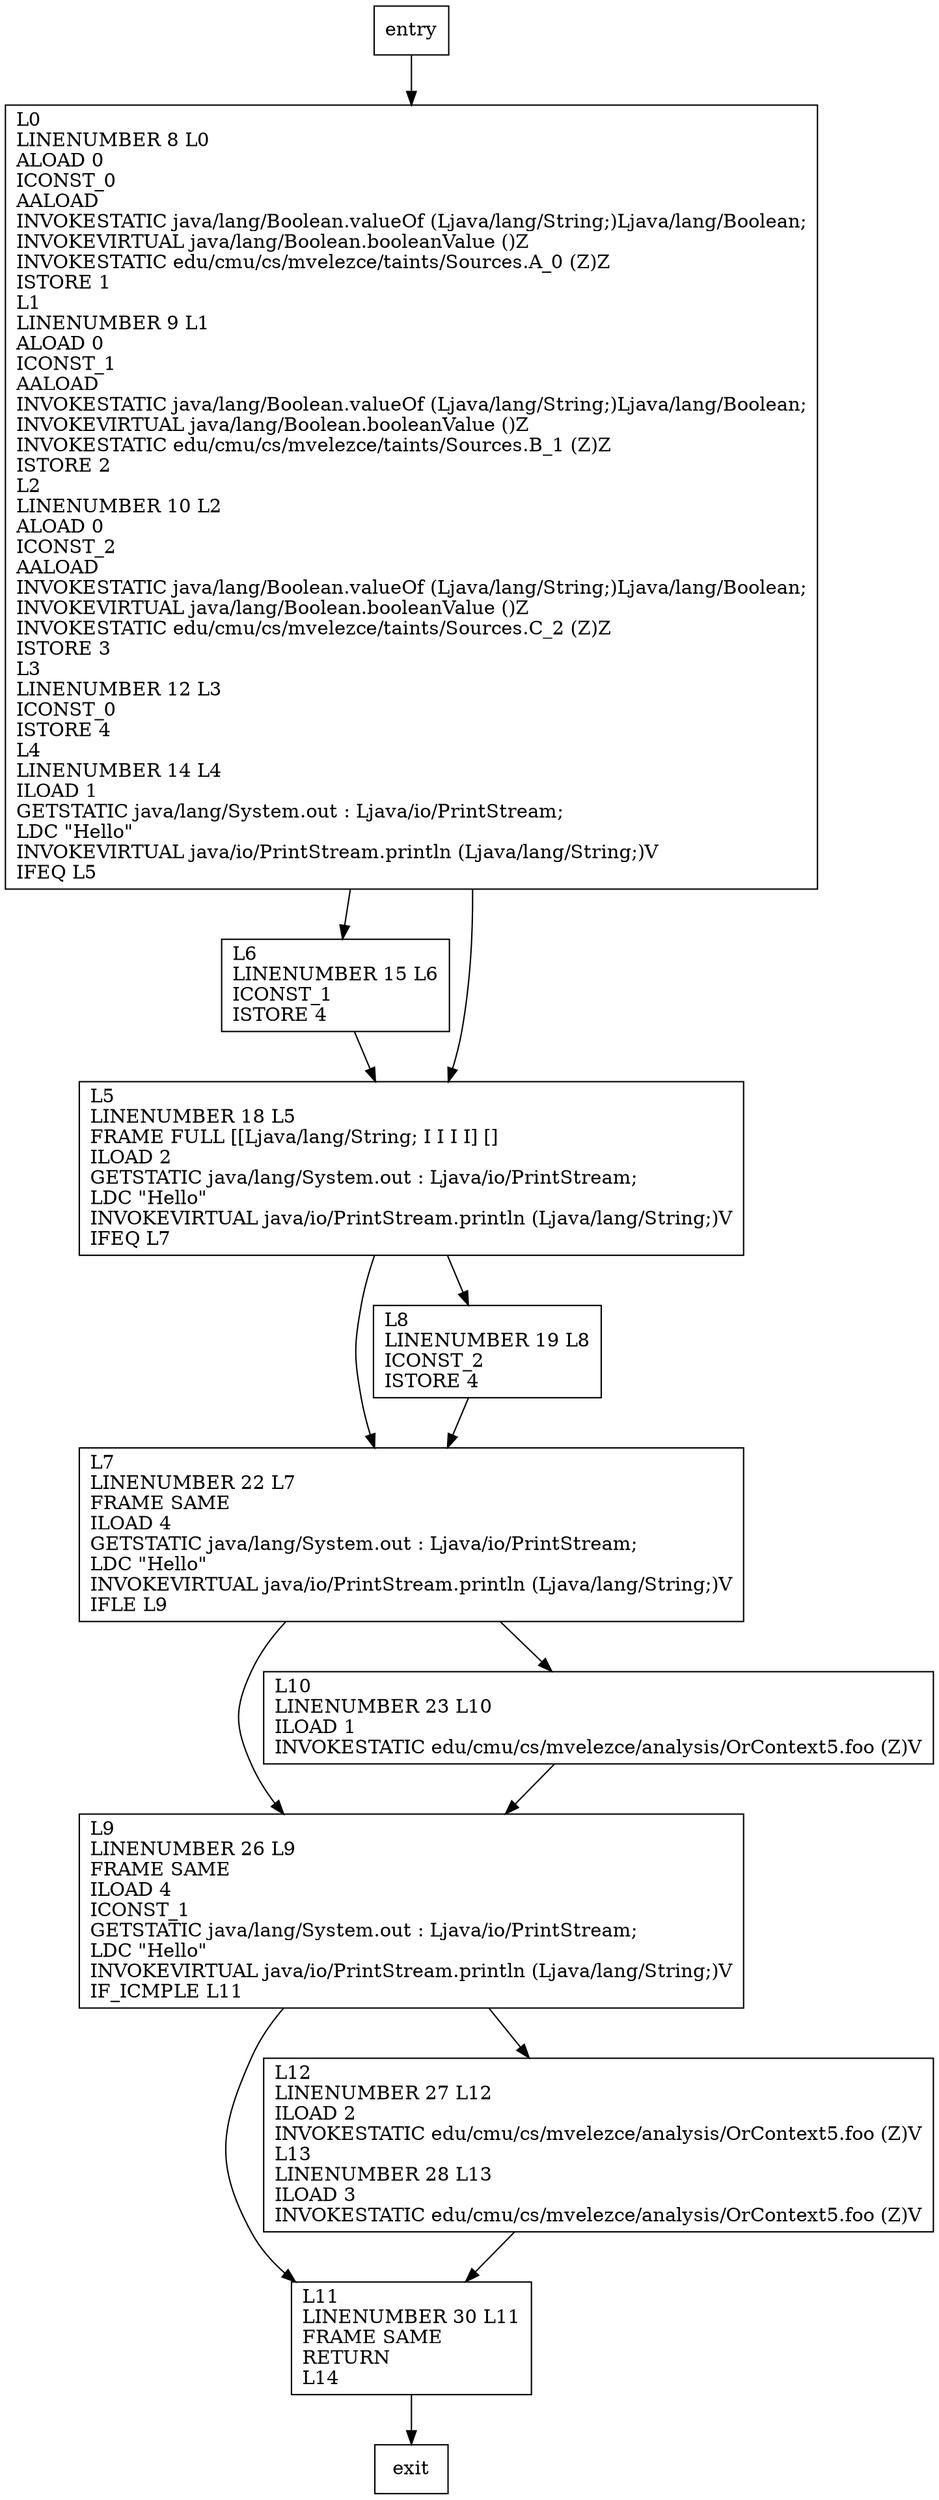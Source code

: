 digraph main {
node [shape=record];
671596011 [label="L9\lLINENUMBER 26 L9\lFRAME SAME\lILOAD 4\lICONST_1\lGETSTATIC java/lang/System.out : Ljava/io/PrintStream;\lLDC \"Hello\"\lINVOKEVIRTUAL java/io/PrintStream.println (Ljava/lang/String;)V\lIF_ICMPLE L11\l"];
1896074070 [label="L6\lLINENUMBER 15 L6\lICONST_1\lISTORE 4\l"];
781091365 [label="L7\lLINENUMBER 22 L7\lFRAME SAME\lILOAD 4\lGETSTATIC java/lang/System.out : Ljava/io/PrintStream;\lLDC \"Hello\"\lINVOKEVIRTUAL java/io/PrintStream.println (Ljava/lang/String;)V\lIFLE L9\l"];
24650043 [label="L0\lLINENUMBER 8 L0\lALOAD 0\lICONST_0\lAALOAD\lINVOKESTATIC java/lang/Boolean.valueOf (Ljava/lang/String;)Ljava/lang/Boolean;\lINVOKEVIRTUAL java/lang/Boolean.booleanValue ()Z\lINVOKESTATIC edu/cmu/cs/mvelezce/taints/Sources.A_0 (Z)Z\lISTORE 1\lL1\lLINENUMBER 9 L1\lALOAD 0\lICONST_1\lAALOAD\lINVOKESTATIC java/lang/Boolean.valueOf (Ljava/lang/String;)Ljava/lang/Boolean;\lINVOKEVIRTUAL java/lang/Boolean.booleanValue ()Z\lINVOKESTATIC edu/cmu/cs/mvelezce/taints/Sources.B_1 (Z)Z\lISTORE 2\lL2\lLINENUMBER 10 L2\lALOAD 0\lICONST_2\lAALOAD\lINVOKESTATIC java/lang/Boolean.valueOf (Ljava/lang/String;)Ljava/lang/Boolean;\lINVOKEVIRTUAL java/lang/Boolean.booleanValue ()Z\lINVOKESTATIC edu/cmu/cs/mvelezce/taints/Sources.C_2 (Z)Z\lISTORE 3\lL3\lLINENUMBER 12 L3\lICONST_0\lISTORE 4\lL4\lLINENUMBER 14 L4\lILOAD 1\lGETSTATIC java/lang/System.out : Ljava/io/PrintStream;\lLDC \"Hello\"\lINVOKEVIRTUAL java/io/PrintStream.println (Ljava/lang/String;)V\lIFEQ L5\l"];
1858015030 [label="L8\lLINENUMBER 19 L8\lICONST_2\lISTORE 4\l"];
460741164 [label="L5\lLINENUMBER 18 L5\lFRAME FULL [[Ljava/lang/String; I I I I] []\lILOAD 2\lGETSTATIC java/lang/System.out : Ljava/io/PrintStream;\lLDC \"Hello\"\lINVOKEVIRTUAL java/io/PrintStream.println (Ljava/lang/String;)V\lIFEQ L7\l"];
1687354037 [label="L11\lLINENUMBER 30 L11\lFRAME SAME\lRETURN\lL14\l"];
25764044 [label="L10\lLINENUMBER 23 L10\lILOAD 1\lINVOKESTATIC edu/cmu/cs/mvelezce/analysis/OrContext5.foo (Z)V\l"];
1925352804 [label="L12\lLINENUMBER 27 L12\lILOAD 2\lINVOKESTATIC edu/cmu/cs/mvelezce/analysis/OrContext5.foo (Z)V\lL13\lLINENUMBER 28 L13\lILOAD 3\lINVOKESTATIC edu/cmu/cs/mvelezce/analysis/OrContext5.foo (Z)V\l"];
entry;
exit;
671596011 -> 1687354037;
671596011 -> 1925352804;
entry -> 24650043;
1896074070 -> 460741164;
781091365 -> 671596011;
781091365 -> 25764044;
24650043 -> 1896074070;
24650043 -> 460741164;
1858015030 -> 781091365;
460741164 -> 781091365;
460741164 -> 1858015030;
1687354037 -> exit;
25764044 -> 671596011;
1925352804 -> 1687354037;
}
